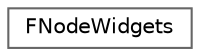 digraph "Graphical Class Hierarchy"
{
 // INTERACTIVE_SVG=YES
 // LATEX_PDF_SIZE
  bgcolor="transparent";
  edge [fontname=Helvetica,fontsize=10,labelfontname=Helvetica,labelfontsize=10];
  node [fontname=Helvetica,fontsize=10,shape=box,height=0.2,width=0.4];
  rankdir="LR";
  Node0 [id="Node000000",label="FNodeWidgets",height=0.2,width=0.4,color="grey40", fillcolor="white", style="filled",URL="$d8/dc7/structFNodeWidgets.html",tooltip="The widget contents of the node."];
}
